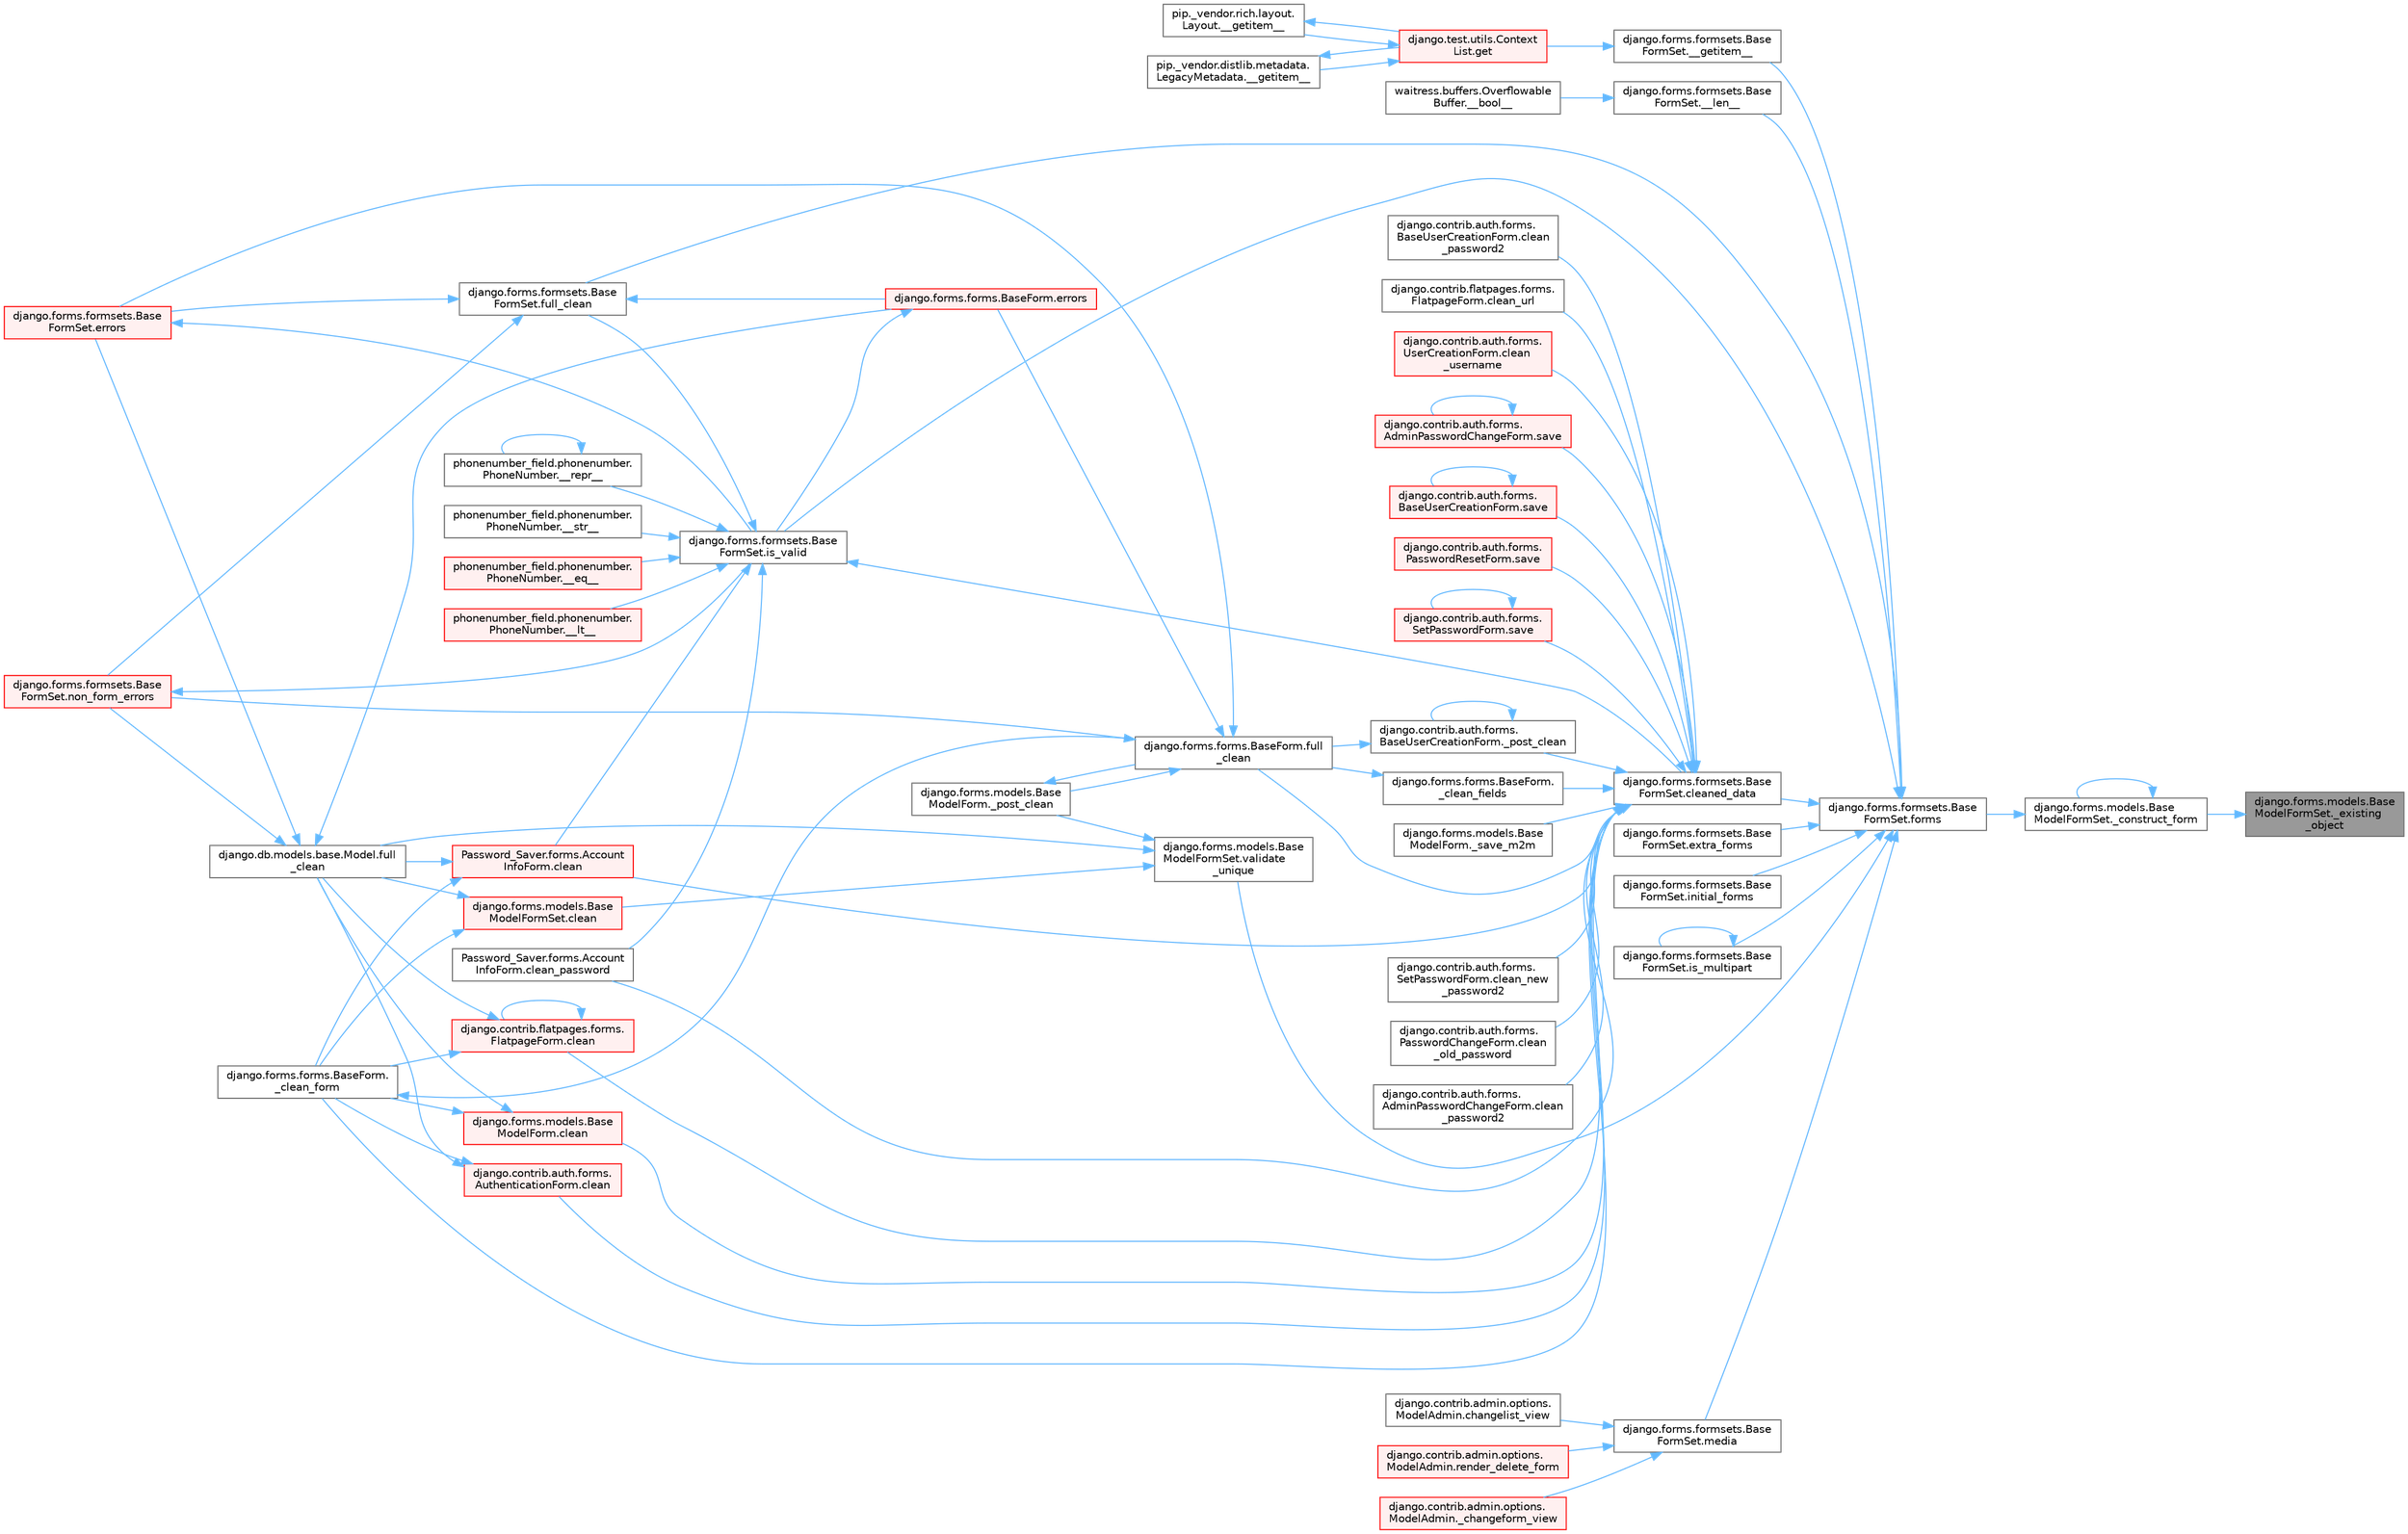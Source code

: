 digraph "django.forms.models.BaseModelFormSet._existing_object"
{
 // LATEX_PDF_SIZE
  bgcolor="transparent";
  edge [fontname=Helvetica,fontsize=10,labelfontname=Helvetica,labelfontsize=10];
  node [fontname=Helvetica,fontsize=10,shape=box,height=0.2,width=0.4];
  rankdir="RL";
  Node1 [id="Node000001",label="django.forms.models.Base\lModelFormSet._existing\l_object",height=0.2,width=0.4,color="gray40", fillcolor="grey60", style="filled", fontcolor="black",tooltip=" "];
  Node1 -> Node2 [id="edge1_Node000001_Node000002",dir="back",color="steelblue1",style="solid",tooltip=" "];
  Node2 [id="Node000002",label="django.forms.models.Base\lModelFormSet._construct_form",height=0.2,width=0.4,color="grey40", fillcolor="white", style="filled",URL="$classdjango_1_1forms_1_1models_1_1_base_model_form_set.html#a2318f52c4f2963f7674c8e15e2f3c324",tooltip=" "];
  Node2 -> Node2 [id="edge2_Node000002_Node000002",dir="back",color="steelblue1",style="solid",tooltip=" "];
  Node2 -> Node3 [id="edge3_Node000002_Node000003",dir="back",color="steelblue1",style="solid",tooltip=" "];
  Node3 [id="Node000003",label="django.forms.formsets.Base\lFormSet.forms",height=0.2,width=0.4,color="grey40", fillcolor="white", style="filled",URL="$classdjango_1_1forms_1_1formsets_1_1_base_form_set.html#a398234150267aa3c6dceaa20a7a507f1",tooltip=" "];
  Node3 -> Node4 [id="edge4_Node000003_Node000004",dir="back",color="steelblue1",style="solid",tooltip=" "];
  Node4 [id="Node000004",label="django.forms.formsets.Base\lFormSet.__getitem__",height=0.2,width=0.4,color="grey40", fillcolor="white", style="filled",URL="$classdjango_1_1forms_1_1formsets_1_1_base_form_set.html#a3ed6460d03a41c30d519e9170d0a17cc",tooltip=" "];
  Node4 -> Node5 [id="edge5_Node000004_Node000005",dir="back",color="steelblue1",style="solid",tooltip=" "];
  Node5 [id="Node000005",label="django.test.utils.Context\lList.get",height=0.2,width=0.4,color="red", fillcolor="#FFF0F0", style="filled",URL="$classdjango_1_1test_1_1utils_1_1_context_list.html#a1797663a8ac92f44dcb9ad281a896842",tooltip=" "];
  Node5 -> Node6 [id="edge6_Node000005_Node000006",dir="back",color="steelblue1",style="solid",tooltip=" "];
  Node6 [id="Node000006",label="pip._vendor.distlib.metadata.\lLegacyMetadata.__getitem__",height=0.2,width=0.4,color="grey40", fillcolor="white", style="filled",URL="$classpip_1_1__vendor_1_1distlib_1_1metadata_1_1_legacy_metadata.html#a4bbfa90e12a85ff919edb328c979731c",tooltip=" "];
  Node6 -> Node5 [id="edge7_Node000006_Node000005",dir="back",color="steelblue1",style="solid",tooltip=" "];
  Node5 -> Node7 [id="edge8_Node000005_Node000007",dir="back",color="steelblue1",style="solid",tooltip=" "];
  Node7 [id="Node000007",label="pip._vendor.rich.layout.\lLayout.__getitem__",height=0.2,width=0.4,color="grey40", fillcolor="white", style="filled",URL="$classpip_1_1__vendor_1_1rich_1_1layout_1_1_layout.html#add0ab2d771b738c1d8f491d5fc922238",tooltip=" "];
  Node7 -> Node5 [id="edge9_Node000007_Node000005",dir="back",color="steelblue1",style="solid",tooltip=" "];
  Node3 -> Node3176 [id="edge10_Node000003_Node003176",dir="back",color="steelblue1",style="solid",tooltip=" "];
  Node3176 [id="Node003176",label="django.forms.formsets.Base\lFormSet.__len__",height=0.2,width=0.4,color="grey40", fillcolor="white", style="filled",URL="$classdjango_1_1forms_1_1formsets_1_1_base_form_set.html#aa8c1dfbddcb29c04ad7bf814137b3c36",tooltip=" "];
  Node3176 -> Node644 [id="edge11_Node003176_Node000644",dir="back",color="steelblue1",style="solid",tooltip=" "];
  Node644 [id="Node000644",label="waitress.buffers.Overflowable\lBuffer.__bool__",height=0.2,width=0.4,color="grey40", fillcolor="white", style="filled",URL="$classwaitress_1_1buffers_1_1_overflowable_buffer.html#afb6d9eccdeea0e50b91f9281878e017a",tooltip=" "];
  Node3 -> Node1763 [id="edge12_Node000003_Node001763",dir="back",color="steelblue1",style="solid",tooltip=" "];
  Node1763 [id="Node001763",label="django.forms.formsets.Base\lFormSet.cleaned_data",height=0.2,width=0.4,color="grey40", fillcolor="white", style="filled",URL="$classdjango_1_1forms_1_1formsets_1_1_base_form_set.html#ae51d85dd3faa160668adba372c4e87f7",tooltip=" "];
  Node1763 -> Node1764 [id="edge13_Node001763_Node001764",dir="back",color="steelblue1",style="solid",tooltip=" "];
  Node1764 [id="Node001764",label="django.forms.forms.BaseForm.\l_clean_fields",height=0.2,width=0.4,color="grey40", fillcolor="white", style="filled",URL="$classdjango_1_1forms_1_1forms_1_1_base_form.html#a38e014bdeb1b8c2092ec5762f1833d9a",tooltip=" "];
  Node1764 -> Node628 [id="edge14_Node001764_Node000628",dir="back",color="steelblue1",style="solid",tooltip=" "];
  Node628 [id="Node000628",label="django.forms.forms.BaseForm.full\l_clean",height=0.2,width=0.4,color="grey40", fillcolor="white", style="filled",URL="$classdjango_1_1forms_1_1forms_1_1_base_form.html#a396d2448f658dc84a0f0b473ffaae918",tooltip=" "];
  Node628 -> Node629 [id="edge15_Node000628_Node000629",dir="back",color="steelblue1",style="solid",tooltip=" "];
  Node629 [id="Node000629",label="django.forms.models.Base\lModelForm._post_clean",height=0.2,width=0.4,color="grey40", fillcolor="white", style="filled",URL="$classdjango_1_1forms_1_1models_1_1_base_model_form.html#a83e1c0ea3ba97f3a496d07955d1bf124",tooltip=" "];
  Node629 -> Node628 [id="edge16_Node000629_Node000628",dir="back",color="steelblue1",style="solid",tooltip=" "];
  Node628 -> Node630 [id="edge17_Node000628_Node000630",dir="back",color="steelblue1",style="solid",tooltip=" "];
  Node630 [id="Node000630",label="django.forms.forms.BaseForm.errors",height=0.2,width=0.4,color="red", fillcolor="#FFF0F0", style="filled",URL="$classdjango_1_1forms_1_1forms_1_1_base_form.html#aca47cb75eb6c321d1c429b33eca94d49",tooltip=" "];
  Node630 -> Node1782 [id="edge18_Node000630_Node001782",dir="back",color="steelblue1",style="solid",tooltip=" "];
  Node1782 [id="Node001782",label="django.forms.formsets.Base\lFormSet.is_valid",height=0.2,width=0.4,color="grey40", fillcolor="white", style="filled",URL="$classdjango_1_1forms_1_1formsets_1_1_base_form_set.html#a713477cfb7c01e723400df62b49c250c",tooltip=" "];
  Node1782 -> Node1757 [id="edge19_Node001782_Node001757",dir="back",color="steelblue1",style="solid",tooltip=" "];
  Node1757 [id="Node001757",label="phonenumber_field.phonenumber.\lPhoneNumber.__eq__",height=0.2,width=0.4,color="red", fillcolor="#FFF0F0", style="filled",URL="$classphonenumber__field_1_1phonenumber_1_1_phone_number.html#a999c32cd1bfa2dd5c7df70781b09c68b",tooltip=" "];
  Node1782 -> Node1758 [id="edge20_Node001782_Node001758",dir="back",color="steelblue1",style="solid",tooltip=" "];
  Node1758 [id="Node001758",label="phonenumber_field.phonenumber.\lPhoneNumber.__lt__",height=0.2,width=0.4,color="red", fillcolor="#FFF0F0", style="filled",URL="$classphonenumber__field_1_1phonenumber_1_1_phone_number.html#ab94d02fbeda1355644c6c1b3d6f3d9ba",tooltip=" "];
  Node1782 -> Node1759 [id="edge21_Node001782_Node001759",dir="back",color="steelblue1",style="solid",tooltip=" "];
  Node1759 [id="Node001759",label="phonenumber_field.phonenumber.\lPhoneNumber.__repr__",height=0.2,width=0.4,color="grey40", fillcolor="white", style="filled",URL="$classphonenumber__field_1_1phonenumber_1_1_phone_number.html#a5420c965a5ecfad87cb6bce245cd91a5",tooltip=" "];
  Node1759 -> Node1759 [id="edge22_Node001759_Node001759",dir="back",color="steelblue1",style="solid",tooltip=" "];
  Node1782 -> Node1760 [id="edge23_Node001782_Node001760",dir="back",color="steelblue1",style="solid",tooltip=" "];
  Node1760 [id="Node001760",label="phonenumber_field.phonenumber.\lPhoneNumber.__str__",height=0.2,width=0.4,color="grey40", fillcolor="white", style="filled",URL="$classphonenumber__field_1_1phonenumber_1_1_phone_number.html#a773f55fba29310ea2218e4bbca83ba6d",tooltip=" "];
  Node1782 -> Node1761 [id="edge24_Node001782_Node001761",dir="back",color="steelblue1",style="solid",tooltip=" "];
  Node1761 [id="Node001761",label="Password_Saver.forms.Account\lInfoForm.clean",height=0.2,width=0.4,color="red", fillcolor="#FFF0F0", style="filled",URL="$class_password___saver_1_1forms_1_1_account_info_form.html#a89126d6030ebafc64c8aeeb352113c54",tooltip=" "];
  Node1761 -> Node627 [id="edge25_Node001761_Node000627",dir="back",color="steelblue1",style="solid",tooltip=" "];
  Node627 [id="Node000627",label="django.forms.forms.BaseForm.\l_clean_form",height=0.2,width=0.4,color="grey40", fillcolor="white", style="filled",URL="$classdjango_1_1forms_1_1forms_1_1_base_form.html#ae5eed108001c1a75985b75174fe23f1f",tooltip=" "];
  Node627 -> Node628 [id="edge26_Node000627_Node000628",dir="back",color="steelblue1",style="solid",tooltip=" "];
  Node1761 -> Node669 [id="edge27_Node001761_Node000669",dir="back",color="steelblue1",style="solid",tooltip=" "];
  Node669 [id="Node000669",label="django.db.models.base.Model.full\l_clean",height=0.2,width=0.4,color="grey40", fillcolor="white", style="filled",URL="$classdjango_1_1db_1_1models_1_1base_1_1_model.html#a2e68bd042bd3e52b086f8838eeaa416f",tooltip=" "];
  Node669 -> Node630 [id="edge28_Node000669_Node000630",dir="back",color="steelblue1",style="solid",tooltip=" "];
  Node669 -> Node670 [id="edge29_Node000669_Node000670",dir="back",color="steelblue1",style="solid",tooltip=" "];
  Node670 [id="Node000670",label="django.forms.formsets.Base\lFormSet.errors",height=0.2,width=0.4,color="red", fillcolor="#FFF0F0", style="filled",URL="$classdjango_1_1forms_1_1formsets_1_1_base_form_set.html#a9e249e2240c3ae2775249e3d3da42020",tooltip=" "];
  Node670 -> Node1782 [id="edge30_Node000670_Node001782",dir="back",color="steelblue1",style="solid",tooltip=" "];
  Node669 -> Node1784 [id="edge31_Node000669_Node001784",dir="back",color="steelblue1",style="solid",tooltip=" "];
  Node1784 [id="Node001784",label="django.forms.formsets.Base\lFormSet.non_form_errors",height=0.2,width=0.4,color="red", fillcolor="#FFF0F0", style="filled",URL="$classdjango_1_1forms_1_1formsets_1_1_base_form_set.html#a8b499fb5fdd72c59134bf40aeac2de3c",tooltip=" "];
  Node1784 -> Node1782 [id="edge32_Node001784_Node001782",dir="back",color="steelblue1",style="solid",tooltip=" "];
  Node1782 -> Node1762 [id="edge33_Node001782_Node001762",dir="back",color="steelblue1",style="solid",tooltip=" "];
  Node1762 [id="Node001762",label="Password_Saver.forms.Account\lInfoForm.clean_password",height=0.2,width=0.4,color="grey40", fillcolor="white", style="filled",URL="$class_password___saver_1_1forms_1_1_account_info_form.html#a6397d8e90a910bed34ed0ebcf5f74a4e",tooltip=" "];
  Node1782 -> Node1763 [id="edge34_Node001782_Node001763",dir="back",color="steelblue1",style="solid",tooltip=" "];
  Node1782 -> Node1783 [id="edge35_Node001782_Node001783",dir="back",color="steelblue1",style="solid",tooltip=" "];
  Node1783 [id="Node001783",label="django.forms.formsets.Base\lFormSet.full_clean",height=0.2,width=0.4,color="grey40", fillcolor="white", style="filled",URL="$classdjango_1_1forms_1_1formsets_1_1_base_form_set.html#aa475bdb58853c14bfcd93bd7b494e3b1",tooltip=" "];
  Node1783 -> Node630 [id="edge36_Node001783_Node000630",dir="back",color="steelblue1",style="solid",tooltip=" "];
  Node1783 -> Node670 [id="edge37_Node001783_Node000670",dir="back",color="steelblue1",style="solid",tooltip=" "];
  Node1783 -> Node1784 [id="edge38_Node001783_Node001784",dir="back",color="steelblue1",style="solid",tooltip=" "];
  Node628 -> Node670 [id="edge39_Node000628_Node000670",dir="back",color="steelblue1",style="solid",tooltip=" "];
  Node628 -> Node1784 [id="edge40_Node000628_Node001784",dir="back",color="steelblue1",style="solid",tooltip=" "];
  Node1763 -> Node627 [id="edge41_Node001763_Node000627",dir="back",color="steelblue1",style="solid",tooltip=" "];
  Node1763 -> Node1765 [id="edge42_Node001763_Node001765",dir="back",color="steelblue1",style="solid",tooltip=" "];
  Node1765 [id="Node001765",label="django.contrib.auth.forms.\lBaseUserCreationForm._post_clean",height=0.2,width=0.4,color="grey40", fillcolor="white", style="filled",URL="$classdjango_1_1contrib_1_1auth_1_1forms_1_1_base_user_creation_form.html#aa7775ca44825f4bfa9262b10a9c0281c",tooltip=" "];
  Node1765 -> Node1765 [id="edge43_Node001765_Node001765",dir="back",color="steelblue1",style="solid",tooltip=" "];
  Node1765 -> Node628 [id="edge44_Node001765_Node000628",dir="back",color="steelblue1",style="solid",tooltip=" "];
  Node1763 -> Node1766 [id="edge45_Node001763_Node001766",dir="back",color="steelblue1",style="solid",tooltip=" "];
  Node1766 [id="Node001766",label="django.forms.models.Base\lModelForm._save_m2m",height=0.2,width=0.4,color="grey40", fillcolor="white", style="filled",URL="$classdjango_1_1forms_1_1models_1_1_base_model_form.html#a8e143465fa5977b65ce53f521fa65067",tooltip=" "];
  Node1763 -> Node668 [id="edge46_Node001763_Node000668",dir="back",color="steelblue1",style="solid",tooltip=" "];
  Node668 [id="Node000668",label="django.contrib.auth.forms.\lAuthenticationForm.clean",height=0.2,width=0.4,color="red", fillcolor="#FFF0F0", style="filled",URL="$classdjango_1_1contrib_1_1auth_1_1forms_1_1_authentication_form.html#a92d28be6696caa8d1b7068eefe81793a",tooltip=" "];
  Node668 -> Node627 [id="edge47_Node000668_Node000627",dir="back",color="steelblue1",style="solid",tooltip=" "];
  Node668 -> Node669 [id="edge48_Node000668_Node000669",dir="back",color="steelblue1",style="solid",tooltip=" "];
  Node1763 -> Node1767 [id="edge49_Node001763_Node001767",dir="back",color="steelblue1",style="solid",tooltip=" "];
  Node1767 [id="Node001767",label="django.contrib.flatpages.forms.\lFlatpageForm.clean",height=0.2,width=0.4,color="red", fillcolor="#FFF0F0", style="filled",URL="$classdjango_1_1contrib_1_1flatpages_1_1forms_1_1_flatpage_form.html#a0deb29d4415dbd84c765b5972de07e52",tooltip=" "];
  Node1767 -> Node627 [id="edge50_Node001767_Node000627",dir="back",color="steelblue1",style="solid",tooltip=" "];
  Node1767 -> Node1767 [id="edge51_Node001767_Node001767",dir="back",color="steelblue1",style="solid",tooltip=" "];
  Node1767 -> Node669 [id="edge52_Node001767_Node000669",dir="back",color="steelblue1",style="solid",tooltip=" "];
  Node1763 -> Node1768 [id="edge53_Node001763_Node001768",dir="back",color="steelblue1",style="solid",tooltip=" "];
  Node1768 [id="Node001768",label="django.forms.models.Base\lModelForm.clean",height=0.2,width=0.4,color="red", fillcolor="#FFF0F0", style="filled",URL="$classdjango_1_1forms_1_1models_1_1_base_model_form.html#a6a374c3b609f402d6566b2ee3ff98672",tooltip=" "];
  Node1768 -> Node627 [id="edge54_Node001768_Node000627",dir="back",color="steelblue1",style="solid",tooltip=" "];
  Node1768 -> Node669 [id="edge55_Node001768_Node000669",dir="back",color="steelblue1",style="solid",tooltip=" "];
  Node1763 -> Node1761 [id="edge56_Node001763_Node001761",dir="back",color="steelblue1",style="solid",tooltip=" "];
  Node1763 -> Node1769 [id="edge57_Node001763_Node001769",dir="back",color="steelblue1",style="solid",tooltip=" "];
  Node1769 [id="Node001769",label="django.contrib.auth.forms.\lSetPasswordForm.clean_new\l_password2",height=0.2,width=0.4,color="grey40", fillcolor="white", style="filled",URL="$classdjango_1_1contrib_1_1auth_1_1forms_1_1_set_password_form.html#aefb49bddbbf63909718ecac6718b609d",tooltip=" "];
  Node1763 -> Node1770 [id="edge58_Node001763_Node001770",dir="back",color="steelblue1",style="solid",tooltip=" "];
  Node1770 [id="Node001770",label="django.contrib.auth.forms.\lPasswordChangeForm.clean\l_old_password",height=0.2,width=0.4,color="grey40", fillcolor="white", style="filled",URL="$classdjango_1_1contrib_1_1auth_1_1forms_1_1_password_change_form.html#a4d339cd14a321ba76cb6caf226c56d8d",tooltip=" "];
  Node1763 -> Node1762 [id="edge59_Node001763_Node001762",dir="back",color="steelblue1",style="solid",tooltip=" "];
  Node1763 -> Node1771 [id="edge60_Node001763_Node001771",dir="back",color="steelblue1",style="solid",tooltip=" "];
  Node1771 [id="Node001771",label="django.contrib.auth.forms.\lAdminPasswordChangeForm.clean\l_password2",height=0.2,width=0.4,color="grey40", fillcolor="white", style="filled",URL="$classdjango_1_1contrib_1_1auth_1_1forms_1_1_admin_password_change_form.html#a7e2cc7b4982538a54fc20fb155285496",tooltip=" "];
  Node1763 -> Node1772 [id="edge61_Node001763_Node001772",dir="back",color="steelblue1",style="solid",tooltip=" "];
  Node1772 [id="Node001772",label="django.contrib.auth.forms.\lBaseUserCreationForm.clean\l_password2",height=0.2,width=0.4,color="grey40", fillcolor="white", style="filled",URL="$classdjango_1_1contrib_1_1auth_1_1forms_1_1_base_user_creation_form.html#afe0d67cb9bbafa947e8c7ba75e6b8dd2",tooltip=" "];
  Node1763 -> Node1773 [id="edge62_Node001763_Node001773",dir="back",color="steelblue1",style="solid",tooltip=" "];
  Node1773 [id="Node001773",label="django.contrib.flatpages.forms.\lFlatpageForm.clean_url",height=0.2,width=0.4,color="grey40", fillcolor="white", style="filled",URL="$classdjango_1_1contrib_1_1flatpages_1_1forms_1_1_flatpage_form.html#a754fc61d64c13e49b6efd2b81954180c",tooltip=" "];
  Node1763 -> Node1774 [id="edge63_Node001763_Node001774",dir="back",color="steelblue1",style="solid",tooltip=" "];
  Node1774 [id="Node001774",label="django.contrib.auth.forms.\lUserCreationForm.clean\l_username",height=0.2,width=0.4,color="red", fillcolor="#FFF0F0", style="filled",URL="$classdjango_1_1contrib_1_1auth_1_1forms_1_1_user_creation_form.html#ab825a1782c52e0106904118ba584f68d",tooltip=" "];
  Node1763 -> Node628 [id="edge64_Node001763_Node000628",dir="back",color="steelblue1",style="solid",tooltip=" "];
  Node1763 -> Node1778 [id="edge65_Node001763_Node001778",dir="back",color="steelblue1",style="solid",tooltip=" "];
  Node1778 [id="Node001778",label="django.contrib.auth.forms.\lAdminPasswordChangeForm.save",height=0.2,width=0.4,color="red", fillcolor="#FFF0F0", style="filled",URL="$classdjango_1_1contrib_1_1auth_1_1forms_1_1_admin_password_change_form.html#ae15e853bc0c64b8b061876b4987d63fc",tooltip=" "];
  Node1778 -> Node1778 [id="edge66_Node001778_Node001778",dir="back",color="steelblue1",style="solid",tooltip=" "];
  Node1763 -> Node1779 [id="edge67_Node001763_Node001779",dir="back",color="steelblue1",style="solid",tooltip=" "];
  Node1779 [id="Node001779",label="django.contrib.auth.forms.\lBaseUserCreationForm.save",height=0.2,width=0.4,color="red", fillcolor="#FFF0F0", style="filled",URL="$classdjango_1_1contrib_1_1auth_1_1forms_1_1_base_user_creation_form.html#a5375478a3c6ff7c9d6983081bb2e46c0",tooltip=" "];
  Node1779 -> Node1779 [id="edge68_Node001779_Node001779",dir="back",color="steelblue1",style="solid",tooltip=" "];
  Node1763 -> Node1780 [id="edge69_Node001763_Node001780",dir="back",color="steelblue1",style="solid",tooltip=" "];
  Node1780 [id="Node001780",label="django.contrib.auth.forms.\lPasswordResetForm.save",height=0.2,width=0.4,color="red", fillcolor="#FFF0F0", style="filled",URL="$classdjango_1_1contrib_1_1auth_1_1forms_1_1_password_reset_form.html#a08fea86409996b9e4ceb5515c94c15be",tooltip=" "];
  Node1763 -> Node1781 [id="edge70_Node001763_Node001781",dir="back",color="steelblue1",style="solid",tooltip=" "];
  Node1781 [id="Node001781",label="django.contrib.auth.forms.\lSetPasswordForm.save",height=0.2,width=0.4,color="red", fillcolor="#FFF0F0", style="filled",URL="$classdjango_1_1contrib_1_1auth_1_1forms_1_1_set_password_form.html#ac95fe41703972b1012ff86602e2d4896",tooltip=" "];
  Node1781 -> Node1781 [id="edge71_Node001781_Node001781",dir="back",color="steelblue1",style="solid",tooltip=" "];
  Node3 -> Node1916 [id="edge72_Node000003_Node001916",dir="back",color="steelblue1",style="solid",tooltip=" "];
  Node1916 [id="Node001916",label="django.forms.formsets.Base\lFormSet.extra_forms",height=0.2,width=0.4,color="grey40", fillcolor="white", style="filled",URL="$classdjango_1_1forms_1_1formsets_1_1_base_form_set.html#a80e8dd7968259b3ccdfd86ac190c342a",tooltip=" "];
  Node3 -> Node1783 [id="edge73_Node000003_Node001783",dir="back",color="steelblue1",style="solid",tooltip=" "];
  Node3 -> Node1917 [id="edge74_Node000003_Node001917",dir="back",color="steelblue1",style="solid",tooltip=" "];
  Node1917 [id="Node001917",label="django.forms.formsets.Base\lFormSet.initial_forms",height=0.2,width=0.4,color="grey40", fillcolor="white", style="filled",URL="$classdjango_1_1forms_1_1formsets_1_1_base_form_set.html#a36a0e4b12f42f368c74d3a704cc58d03",tooltip=" "];
  Node3 -> Node1889 [id="edge75_Node000003_Node001889",dir="back",color="steelblue1",style="solid",tooltip=" "];
  Node1889 [id="Node001889",label="django.forms.formsets.Base\lFormSet.is_multipart",height=0.2,width=0.4,color="grey40", fillcolor="white", style="filled",URL="$classdjango_1_1forms_1_1formsets_1_1_base_form_set.html#a70cb5455998cfb8556810d3215d617c8",tooltip=" "];
  Node1889 -> Node1889 [id="edge76_Node001889_Node001889",dir="back",color="steelblue1",style="solid",tooltip=" "];
  Node3 -> Node1782 [id="edge77_Node000003_Node001782",dir="back",color="steelblue1",style="solid",tooltip=" "];
  Node3 -> Node1890 [id="edge78_Node000003_Node001890",dir="back",color="steelblue1",style="solid",tooltip=" "];
  Node1890 [id="Node001890",label="django.forms.formsets.Base\lFormSet.media",height=0.2,width=0.4,color="grey40", fillcolor="white", style="filled",URL="$classdjango_1_1forms_1_1formsets_1_1_base_form_set.html#a6f8913e4888f6eb8afa928cf91e9c8f9",tooltip=" "];
  Node1890 -> Node1891 [id="edge79_Node001890_Node001891",dir="back",color="steelblue1",style="solid",tooltip=" "];
  Node1891 [id="Node001891",label="django.contrib.admin.options.\lModelAdmin._changeform_view",height=0.2,width=0.4,color="red", fillcolor="#FFF0F0", style="filled",URL="$classdjango_1_1contrib_1_1admin_1_1options_1_1_model_admin.html#a06082f9f8128d66a16cda8098c673dae",tooltip=" "];
  Node1890 -> Node1895 [id="edge80_Node001890_Node001895",dir="back",color="steelblue1",style="solid",tooltip=" "];
  Node1895 [id="Node001895",label="django.contrib.admin.options.\lModelAdmin.changelist_view",height=0.2,width=0.4,color="grey40", fillcolor="white", style="filled",URL="$classdjango_1_1contrib_1_1admin_1_1options_1_1_model_admin.html#af5f3d8010317ded7325e649561a4d909",tooltip=" "];
  Node1890 -> Node1896 [id="edge81_Node001890_Node001896",dir="back",color="steelblue1",style="solid",tooltip=" "];
  Node1896 [id="Node001896",label="django.contrib.admin.options.\lModelAdmin.render_delete_form",height=0.2,width=0.4,color="red", fillcolor="#FFF0F0", style="filled",URL="$classdjango_1_1contrib_1_1admin_1_1options_1_1_model_admin.html#a027ffc94c0e782bdb539dab9e58d293f",tooltip=" "];
  Node3 -> Node3177 [id="edge82_Node000003_Node003177",dir="back",color="steelblue1",style="solid",tooltip=" "];
  Node3177 [id="Node003177",label="django.forms.models.Base\lModelFormSet.validate\l_unique",height=0.2,width=0.4,color="grey40", fillcolor="white", style="filled",URL="$classdjango_1_1forms_1_1models_1_1_base_model_form_set.html#a0d01f97a86fd02a126b2fd51d02fd07d",tooltip=" "];
  Node3177 -> Node629 [id="edge83_Node003177_Node000629",dir="back",color="steelblue1",style="solid",tooltip=" "];
  Node3177 -> Node3178 [id="edge84_Node003177_Node003178",dir="back",color="steelblue1",style="solid",tooltip=" "];
  Node3178 [id="Node003178",label="django.forms.models.Base\lModelFormSet.clean",height=0.2,width=0.4,color="red", fillcolor="#FFF0F0", style="filled",URL="$classdjango_1_1forms_1_1models_1_1_base_model_form_set.html#ad5d65e17ad34585bb486c82fe71e53d4",tooltip=" "];
  Node3178 -> Node627 [id="edge85_Node003178_Node000627",dir="back",color="steelblue1",style="solid",tooltip=" "];
  Node3178 -> Node669 [id="edge86_Node003178_Node000669",dir="back",color="steelblue1",style="solid",tooltip=" "];
  Node3177 -> Node669 [id="edge87_Node003177_Node000669",dir="back",color="steelblue1",style="solid",tooltip=" "];
}
